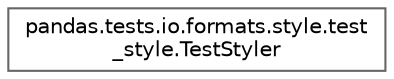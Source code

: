 digraph "Graphical Class Hierarchy"
{
 // LATEX_PDF_SIZE
  bgcolor="transparent";
  edge [fontname=Helvetica,fontsize=10,labelfontname=Helvetica,labelfontsize=10];
  node [fontname=Helvetica,fontsize=10,shape=box,height=0.2,width=0.4];
  rankdir="LR";
  Node0 [id="Node000000",label="pandas.tests.io.formats.style.test\l_style.TestStyler",height=0.2,width=0.4,color="grey40", fillcolor="white", style="filled",URL="$df/d7e/classpandas_1_1tests_1_1io_1_1formats_1_1style_1_1test__style_1_1TestStyler.html",tooltip=" "];
}
